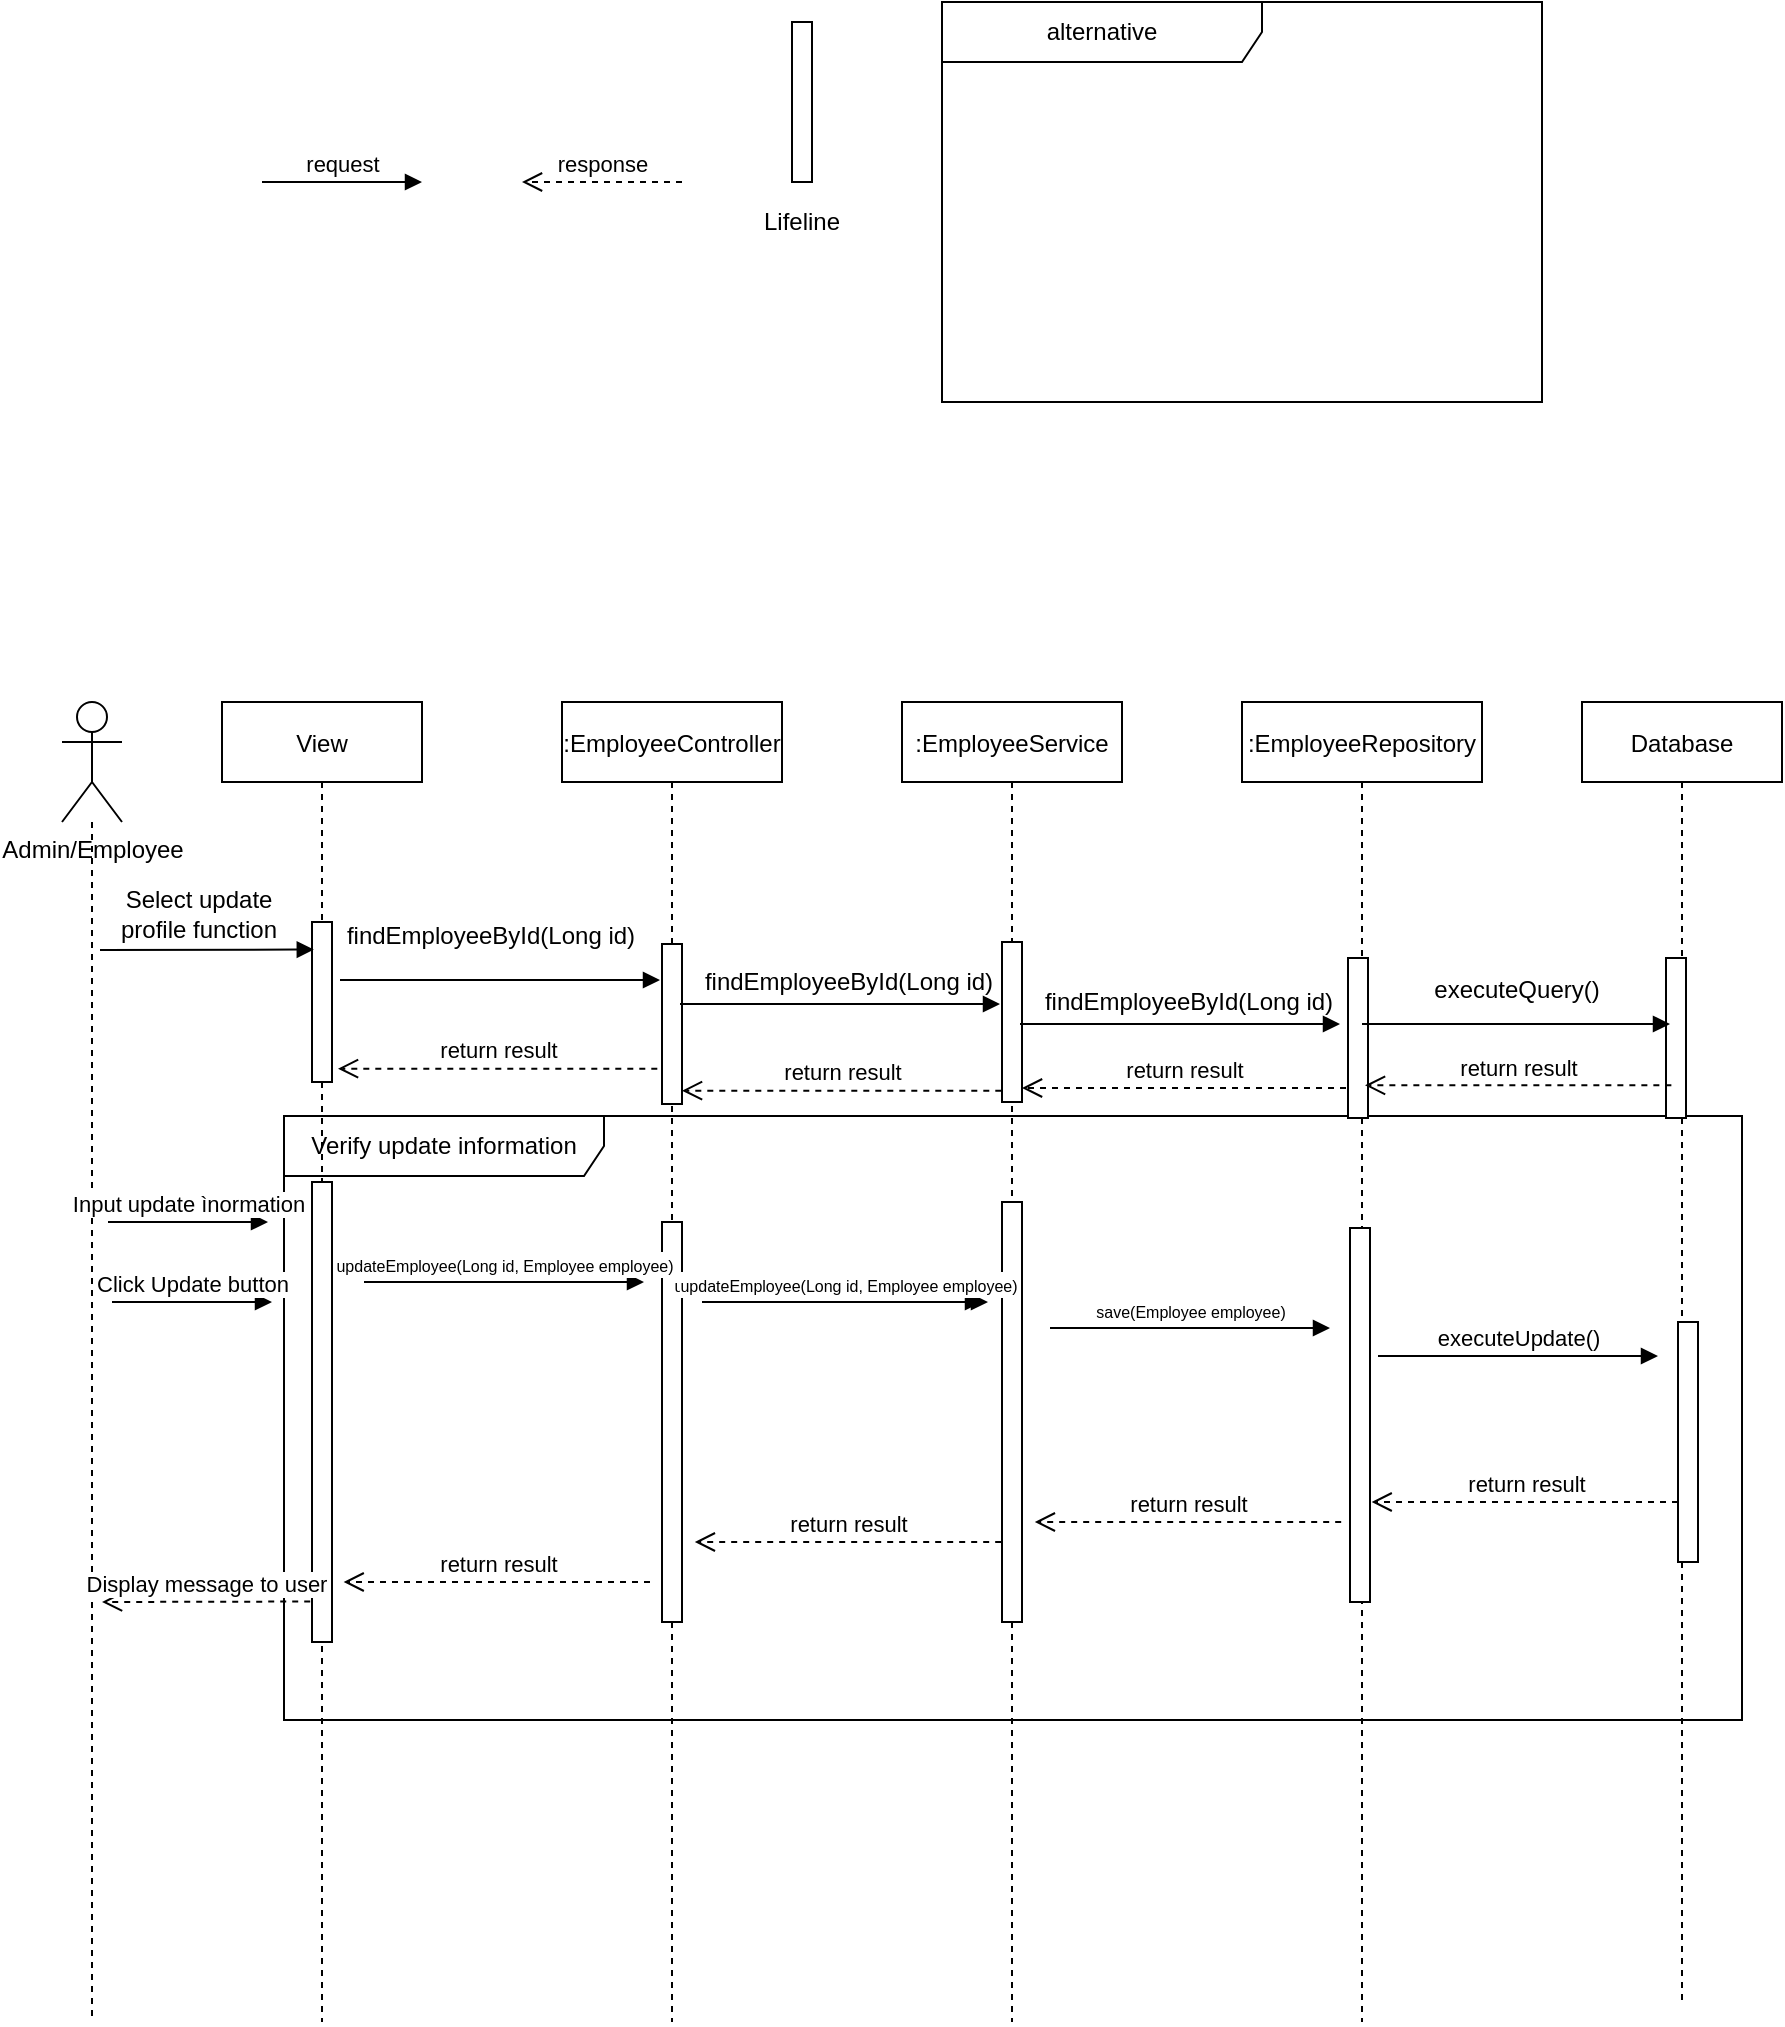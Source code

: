 <mxfile version="17.4.6" type="device"><diagram id="kgpKYQtTHZ0yAKxKKP6v" name="Page-1"><mxGraphModel dx="1171" dy="437" grid="1" gridSize="10" guides="1" tooltips="1" connect="1" arrows="1" fold="1" page="1" pageScale="1" pageWidth="850" pageHeight="1100" math="0" shadow="0"><root><mxCell id="0"/><mxCell id="1" parent="0"/><mxCell id="ABC31JGPpXhFRUcVDvOX-44" value="Verify update information" style="shape=umlFrame;whiteSpace=wrap;html=1;width=160;height=30;" vertex="1" parent="1"><mxGeometry x="191" y="617" width="729" height="302" as="geometry"/></mxCell><mxCell id="1rYxMRe_m1wBD9LGmmaj-11" style="edgeStyle=orthogonalEdgeStyle;rounded=0;orthogonalLoop=1;jettySize=auto;html=1;dashed=1;endArrow=none;endFill=0;" parent="1" source="1rYxMRe_m1wBD9LGmmaj-10" edge="1"><mxGeometry relative="1" as="geometry"><mxPoint x="95" y="1070" as="targetPoint"/></mxGeometry></mxCell><mxCell id="1rYxMRe_m1wBD9LGmmaj-10" value="Admin/Employee" style="shape=umlActor;verticalLabelPosition=bottom;verticalAlign=top;html=1;" parent="1" vertex="1"><mxGeometry x="80" y="410" width="30" height="60" as="geometry"/></mxCell><mxCell id="1rYxMRe_m1wBD9LGmmaj-12" value="View" style="shape=umlLifeline;perimeter=lifelinePerimeter;container=1;collapsible=0;recursiveResize=0;rounded=0;shadow=0;strokeWidth=1;" parent="1" vertex="1"><mxGeometry x="160" y="410" width="100" height="660" as="geometry"/></mxCell><mxCell id="ABC31JGPpXhFRUcVDvOX-3" value="" style="html=1;points=[];perimeter=orthogonalPerimeter;" vertex="1" parent="1rYxMRe_m1wBD9LGmmaj-12"><mxGeometry x="45" y="110" width="10" height="80" as="geometry"/></mxCell><mxCell id="ABC31JGPpXhFRUcVDvOX-25" value="Input update ìnormation" style="html=1;verticalAlign=bottom;endArrow=block;" edge="1" parent="1rYxMRe_m1wBD9LGmmaj-12"><mxGeometry width="80" relative="1" as="geometry"><mxPoint x="-57" y="260" as="sourcePoint"/><mxPoint x="23" y="260" as="targetPoint"/></mxGeometry></mxCell><mxCell id="ABC31JGPpXhFRUcVDvOX-26" value="" style="html=1;points=[];perimeter=orthogonalPerimeter;" vertex="1" parent="1rYxMRe_m1wBD9LGmmaj-12"><mxGeometry x="45" y="240" width="10" height="230" as="geometry"/></mxCell><mxCell id="1rYxMRe_m1wBD9LGmmaj-13" value=":EmployeeController" style="shape=umlLifeline;perimeter=lifelinePerimeter;container=1;collapsible=0;recursiveResize=0;rounded=0;shadow=0;strokeWidth=1;" parent="1" vertex="1"><mxGeometry x="330" y="410" width="110" height="660" as="geometry"/></mxCell><mxCell id="ABC31JGPpXhFRUcVDvOX-5" value="" style="html=1;points=[];perimeter=orthogonalPerimeter;" vertex="1" parent="1rYxMRe_m1wBD9LGmmaj-13"><mxGeometry x="50" y="121" width="10" height="80" as="geometry"/></mxCell><mxCell id="ABC31JGPpXhFRUcVDvOX-4" value="" style="html=1;verticalAlign=bottom;endArrow=block;" edge="1" parent="1rYxMRe_m1wBD9LGmmaj-13"><mxGeometry width="80" relative="1" as="geometry"><mxPoint x="-111" y="139" as="sourcePoint"/><mxPoint x="49" y="139" as="targetPoint"/></mxGeometry></mxCell><mxCell id="ABC31JGPpXhFRUcVDvOX-29" value="" style="html=1;points=[];perimeter=orthogonalPerimeter;" vertex="1" parent="1rYxMRe_m1wBD9LGmmaj-13"><mxGeometry x="50" y="260" width="10" height="200" as="geometry"/></mxCell><mxCell id="1rYxMRe_m1wBD9LGmmaj-14" value=":EmployeeService" style="shape=umlLifeline;perimeter=lifelinePerimeter;container=1;collapsible=0;recursiveResize=0;rounded=0;shadow=0;strokeWidth=1;" parent="1" vertex="1"><mxGeometry x="500" y="410" width="110" height="660" as="geometry"/></mxCell><mxCell id="ABC31JGPpXhFRUcVDvOX-9" value="" style="html=1;points=[];perimeter=orthogonalPerimeter;" vertex="1" parent="1rYxMRe_m1wBD9LGmmaj-14"><mxGeometry x="50" y="120" width="10" height="80" as="geometry"/></mxCell><mxCell id="ABC31JGPpXhFRUcVDvOX-33" value="" style="html=1;points=[];perimeter=orthogonalPerimeter;" vertex="1" parent="1rYxMRe_m1wBD9LGmmaj-14"><mxGeometry x="50" y="250" width="10" height="210" as="geometry"/></mxCell><mxCell id="ABC31JGPpXhFRUcVDvOX-34" value="&lt;font style=&quot;font-size: 8px&quot;&gt;updateEmployee(Long id, Employee employee)&lt;/font&gt;" style="html=1;verticalAlign=bottom;endArrow=block;" edge="1" parent="1rYxMRe_m1wBD9LGmmaj-14"><mxGeometry width="80" relative="1" as="geometry"><mxPoint x="-100" y="300" as="sourcePoint"/><mxPoint x="40" y="300" as="targetPoint"/></mxGeometry></mxCell><mxCell id="1rYxMRe_m1wBD9LGmmaj-15" value=":EmployeeRepository" style="shape=umlLifeline;perimeter=lifelinePerimeter;container=1;collapsible=0;recursiveResize=0;rounded=0;shadow=0;strokeWidth=1;" parent="1" vertex="1"><mxGeometry x="670" y="410" width="120" height="660" as="geometry"/></mxCell><mxCell id="ABC31JGPpXhFRUcVDvOX-39" value="return result" style="html=1;verticalAlign=bottom;endArrow=open;dashed=1;endSize=8;exitX=0.068;exitY=0.796;exitDx=0;exitDy=0;exitPerimeter=0;" edge="1" parent="1rYxMRe_m1wBD9LGmmaj-15"><mxGeometry relative="1" as="geometry"><mxPoint x="218.0" y="400" as="sourcePoint"/><mxPoint x="64.82" y="400" as="targetPoint"/></mxGeometry></mxCell><mxCell id="1rYxMRe_m1wBD9LGmmaj-16" value="Database" style="shape=umlLifeline;perimeter=lifelinePerimeter;container=1;collapsible=0;recursiveResize=0;rounded=0;shadow=0;strokeWidth=1;" parent="1" vertex="1"><mxGeometry x="840" y="410" width="100" height="650" as="geometry"/></mxCell><mxCell id="v-QebPua1ZWwUlzsEAZD-1" value="request" style="html=1;verticalAlign=bottom;endArrow=block;" parent="1" edge="1"><mxGeometry width="80" relative="1" as="geometry"><mxPoint x="180" y="150" as="sourcePoint"/><mxPoint x="260" y="150" as="targetPoint"/></mxGeometry></mxCell><mxCell id="v-QebPua1ZWwUlzsEAZD-2" value="response" style="html=1;verticalAlign=bottom;endArrow=open;dashed=1;endSize=8;" parent="1" edge="1"><mxGeometry relative="1" as="geometry"><mxPoint x="390" y="150" as="sourcePoint"/><mxPoint x="310" y="150" as="targetPoint"/></mxGeometry></mxCell><mxCell id="v-QebPua1ZWwUlzsEAZD-3" value="" style="html=1;points=[];perimeter=orthogonalPerimeter;" parent="1" vertex="1"><mxGeometry x="445" y="70" width="10" height="80" as="geometry"/></mxCell><mxCell id="v-QebPua1ZWwUlzsEAZD-4" value="alternative" style="shape=umlFrame;whiteSpace=wrap;html=1;width=160;height=30;" parent="1" vertex="1"><mxGeometry x="520" y="60" width="300" height="200" as="geometry"/></mxCell><mxCell id="jIPnrWtodA-wq_USUHRD-1" value="Lifeline" style="text;html=1;strokeColor=none;fillColor=none;align=center;verticalAlign=middle;whiteSpace=wrap;rounded=0;" parent="1" vertex="1"><mxGeometry x="430" y="160" width="40" height="20" as="geometry"/></mxCell><mxCell id="ABC31JGPpXhFRUcVDvOX-1" value="" style="html=1;verticalAlign=bottom;endArrow=block;entryX=0.09;entryY=0.172;entryDx=0;entryDy=0;entryPerimeter=0;" edge="1" parent="1"><mxGeometry width="80" relative="1" as="geometry"><mxPoint x="99" y="534" as="sourcePoint"/><mxPoint x="205.9" y="533.76" as="targetPoint"/></mxGeometry></mxCell><mxCell id="ABC31JGPpXhFRUcVDvOX-2" value="Select update &lt;br&gt;profile function" style="text;html=1;align=center;verticalAlign=middle;resizable=0;points=[];autosize=1;strokeColor=none;fillColor=none;" vertex="1" parent="1"><mxGeometry x="103" y="501" width="90" height="30" as="geometry"/></mxCell><mxCell id="ABC31JGPpXhFRUcVDvOX-6" value="findEmployeeById(Long id)" style="text;html=1;align=center;verticalAlign=middle;resizable=0;points=[];autosize=1;strokeColor=none;fillColor=none;" vertex="1" parent="1"><mxGeometry x="214" y="517" width="160" height="20" as="geometry"/></mxCell><mxCell id="ABC31JGPpXhFRUcVDvOX-10" value="findEmployeeById(Long id)" style="text;html=1;align=center;verticalAlign=middle;resizable=0;points=[];autosize=1;strokeColor=none;fillColor=none;" vertex="1" parent="1"><mxGeometry x="393" y="540" width="160" height="20" as="geometry"/></mxCell><mxCell id="ABC31JGPpXhFRUcVDvOX-12" value="" style="html=1;verticalAlign=bottom;endArrow=block;" edge="1" parent="1"><mxGeometry width="80" relative="1" as="geometry"><mxPoint x="389" y="561" as="sourcePoint"/><mxPoint x="549" y="561" as="targetPoint"/></mxGeometry></mxCell><mxCell id="ABC31JGPpXhFRUcVDvOX-13" value="" style="html=1;verticalAlign=bottom;endArrow=block;" edge="1" parent="1"><mxGeometry width="80" relative="1" as="geometry"><mxPoint x="559" y="571" as="sourcePoint"/><mxPoint x="719" y="571" as="targetPoint"/></mxGeometry></mxCell><mxCell id="ABC31JGPpXhFRUcVDvOX-14" value="" style="html=1;points=[];perimeter=orthogonalPerimeter;" vertex="1" parent="1"><mxGeometry x="723" y="538" width="10" height="80" as="geometry"/></mxCell><mxCell id="ABC31JGPpXhFRUcVDvOX-15" value="findEmployeeById(Long id)" style="text;html=1;align=center;verticalAlign=middle;resizable=0;points=[];autosize=1;strokeColor=none;fillColor=none;" vertex="1" parent="1"><mxGeometry x="563" y="550" width="160" height="20" as="geometry"/></mxCell><mxCell id="ABC31JGPpXhFRUcVDvOX-16" value="executeQuery()" style="text;html=1;align=center;verticalAlign=middle;resizable=0;points=[];autosize=1;strokeColor=none;fillColor=none;" vertex="1" parent="1"><mxGeometry x="757" y="544" width="100" height="20" as="geometry"/></mxCell><mxCell id="ABC31JGPpXhFRUcVDvOX-17" value="" style="html=1;points=[];perimeter=orthogonalPerimeter;" vertex="1" parent="1"><mxGeometry x="882" y="538" width="10" height="80" as="geometry"/></mxCell><mxCell id="ABC31JGPpXhFRUcVDvOX-18" value="" style="html=1;verticalAlign=bottom;endArrow=block;" edge="1" parent="1"><mxGeometry width="80" relative="1" as="geometry"><mxPoint x="730" y="571" as="sourcePoint"/><mxPoint x="884" y="571" as="targetPoint"/></mxGeometry></mxCell><mxCell id="ABC31JGPpXhFRUcVDvOX-19" value="return result" style="html=1;verticalAlign=bottom;endArrow=open;dashed=1;endSize=8;exitX=0.068;exitY=0.796;exitDx=0;exitDy=0;exitPerimeter=0;" edge="1" parent="1"><mxGeometry relative="1" as="geometry"><mxPoint x="884.68" y="601.68" as="sourcePoint"/><mxPoint x="731.5" y="601.68" as="targetPoint"/></mxGeometry></mxCell><mxCell id="ABC31JGPpXhFRUcVDvOX-20" value="return result" style="html=1;verticalAlign=bottom;endArrow=open;dashed=1;endSize=8;" edge="1" parent="1"><mxGeometry relative="1" as="geometry"><mxPoint x="722" y="603" as="sourcePoint"/><mxPoint x="560" y="603" as="targetPoint"/></mxGeometry></mxCell><mxCell id="ABC31JGPpXhFRUcVDvOX-21" value="return result" style="html=1;verticalAlign=bottom;endArrow=open;dashed=1;endSize=8;exitX=-0.035;exitY=0.929;exitDx=0;exitDy=0;exitPerimeter=0;" edge="1" parent="1" source="ABC31JGPpXhFRUcVDvOX-9" target="ABC31JGPpXhFRUcVDvOX-5"><mxGeometry relative="1" as="geometry"><mxPoint x="730" y="620" as="sourcePoint"/><mxPoint x="564.5" y="620" as="targetPoint"/></mxGeometry></mxCell><mxCell id="ABC31JGPpXhFRUcVDvOX-22" value="return result" style="html=1;verticalAlign=bottom;endArrow=open;dashed=1;endSize=8;exitX=-0.035;exitY=0.929;exitDx=0;exitDy=0;exitPerimeter=0;" edge="1" parent="1"><mxGeometry relative="1" as="geometry"><mxPoint x="377.65" y="593.32" as="sourcePoint"/><mxPoint x="218" y="593.32" as="targetPoint"/></mxGeometry></mxCell><mxCell id="ABC31JGPpXhFRUcVDvOX-27" value="Click Update button" style="html=1;verticalAlign=bottom;endArrow=block;" edge="1" parent="1"><mxGeometry width="80" relative="1" as="geometry"><mxPoint x="105" y="710" as="sourcePoint"/><mxPoint x="185" y="710" as="targetPoint"/></mxGeometry></mxCell><mxCell id="ABC31JGPpXhFRUcVDvOX-31" value="&lt;font style=&quot;font-size: 8px&quot;&gt;updateEmployee(Long id, Employee employee)&lt;/font&gt;" style="html=1;verticalAlign=bottom;endArrow=block;" edge="1" parent="1"><mxGeometry width="80" relative="1" as="geometry"><mxPoint x="231" y="700" as="sourcePoint"/><mxPoint x="371" y="700" as="targetPoint"/></mxGeometry></mxCell><mxCell id="ABC31JGPpXhFRUcVDvOX-32" value="&lt;font style=&quot;font-size: 8px&quot;&gt;updateEmployee(Long id, Employee employee)&lt;/font&gt;" style="html=1;verticalAlign=bottom;endArrow=block;" edge="1" parent="1"><mxGeometry width="80" relative="1" as="geometry"><mxPoint x="403" y="710" as="sourcePoint"/><mxPoint x="543" y="710" as="targetPoint"/></mxGeometry></mxCell><mxCell id="ABC31JGPpXhFRUcVDvOX-35" value="" style="html=1;points=[];perimeter=orthogonalPerimeter;" vertex="1" parent="1"><mxGeometry x="724" y="673" width="10" height="187" as="geometry"/></mxCell><mxCell id="ABC31JGPpXhFRUcVDvOX-36" value="&lt;font style=&quot;font-size: 8px&quot;&gt;save(Employee employee)&lt;/font&gt;" style="html=1;verticalAlign=bottom;endArrow=block;" edge="1" parent="1"><mxGeometry width="80" relative="1" as="geometry"><mxPoint x="574" y="723" as="sourcePoint"/><mxPoint x="714" y="723" as="targetPoint"/></mxGeometry></mxCell><mxCell id="ABC31JGPpXhFRUcVDvOX-37" value="" style="html=1;points=[];perimeter=orthogonalPerimeter;" vertex="1" parent="1"><mxGeometry x="888" y="720" width="10" height="120" as="geometry"/></mxCell><mxCell id="ABC31JGPpXhFRUcVDvOX-38" value="&lt;font style=&quot;font-size: 11px&quot;&gt;executeUpdate()&lt;/font&gt;" style="html=1;verticalAlign=bottom;endArrow=block;" edge="1" parent="1"><mxGeometry width="80" relative="1" as="geometry"><mxPoint x="738" y="737" as="sourcePoint"/><mxPoint x="878" y="737" as="targetPoint"/></mxGeometry></mxCell><mxCell id="ABC31JGPpXhFRUcVDvOX-40" value="return result" style="html=1;verticalAlign=bottom;endArrow=open;dashed=1;endSize=8;exitX=0.068;exitY=0.796;exitDx=0;exitDy=0;exitPerimeter=0;" edge="1" parent="1"><mxGeometry relative="1" as="geometry"><mxPoint x="719.59" y="820" as="sourcePoint"/><mxPoint x="566.41" y="820" as="targetPoint"/></mxGeometry></mxCell><mxCell id="ABC31JGPpXhFRUcVDvOX-41" value="return result" style="html=1;verticalAlign=bottom;endArrow=open;dashed=1;endSize=8;exitX=0.068;exitY=0.796;exitDx=0;exitDy=0;exitPerimeter=0;" edge="1" parent="1"><mxGeometry relative="1" as="geometry"><mxPoint x="549.59" y="830" as="sourcePoint"/><mxPoint x="396.41" y="830" as="targetPoint"/></mxGeometry></mxCell><mxCell id="ABC31JGPpXhFRUcVDvOX-42" value="return result" style="html=1;verticalAlign=bottom;endArrow=open;dashed=1;endSize=8;exitX=0.068;exitY=0.796;exitDx=0;exitDy=0;exitPerimeter=0;" edge="1" parent="1"><mxGeometry relative="1" as="geometry"><mxPoint x="374.0" y="850" as="sourcePoint"/><mxPoint x="220.82" y="850" as="targetPoint"/></mxGeometry></mxCell><mxCell id="ABC31JGPpXhFRUcVDvOX-43" value="Display message to user" style="html=1;verticalAlign=bottom;endArrow=open;dashed=1;endSize=8;exitX=-0.089;exitY=0.912;exitDx=0;exitDy=0;exitPerimeter=0;" edge="1" parent="1" source="ABC31JGPpXhFRUcVDvOX-26"><mxGeometry relative="1" as="geometry"><mxPoint x="253.18" y="860" as="sourcePoint"/><mxPoint x="100.0" y="860" as="targetPoint"/></mxGeometry></mxCell></root></mxGraphModel></diagram></mxfile>